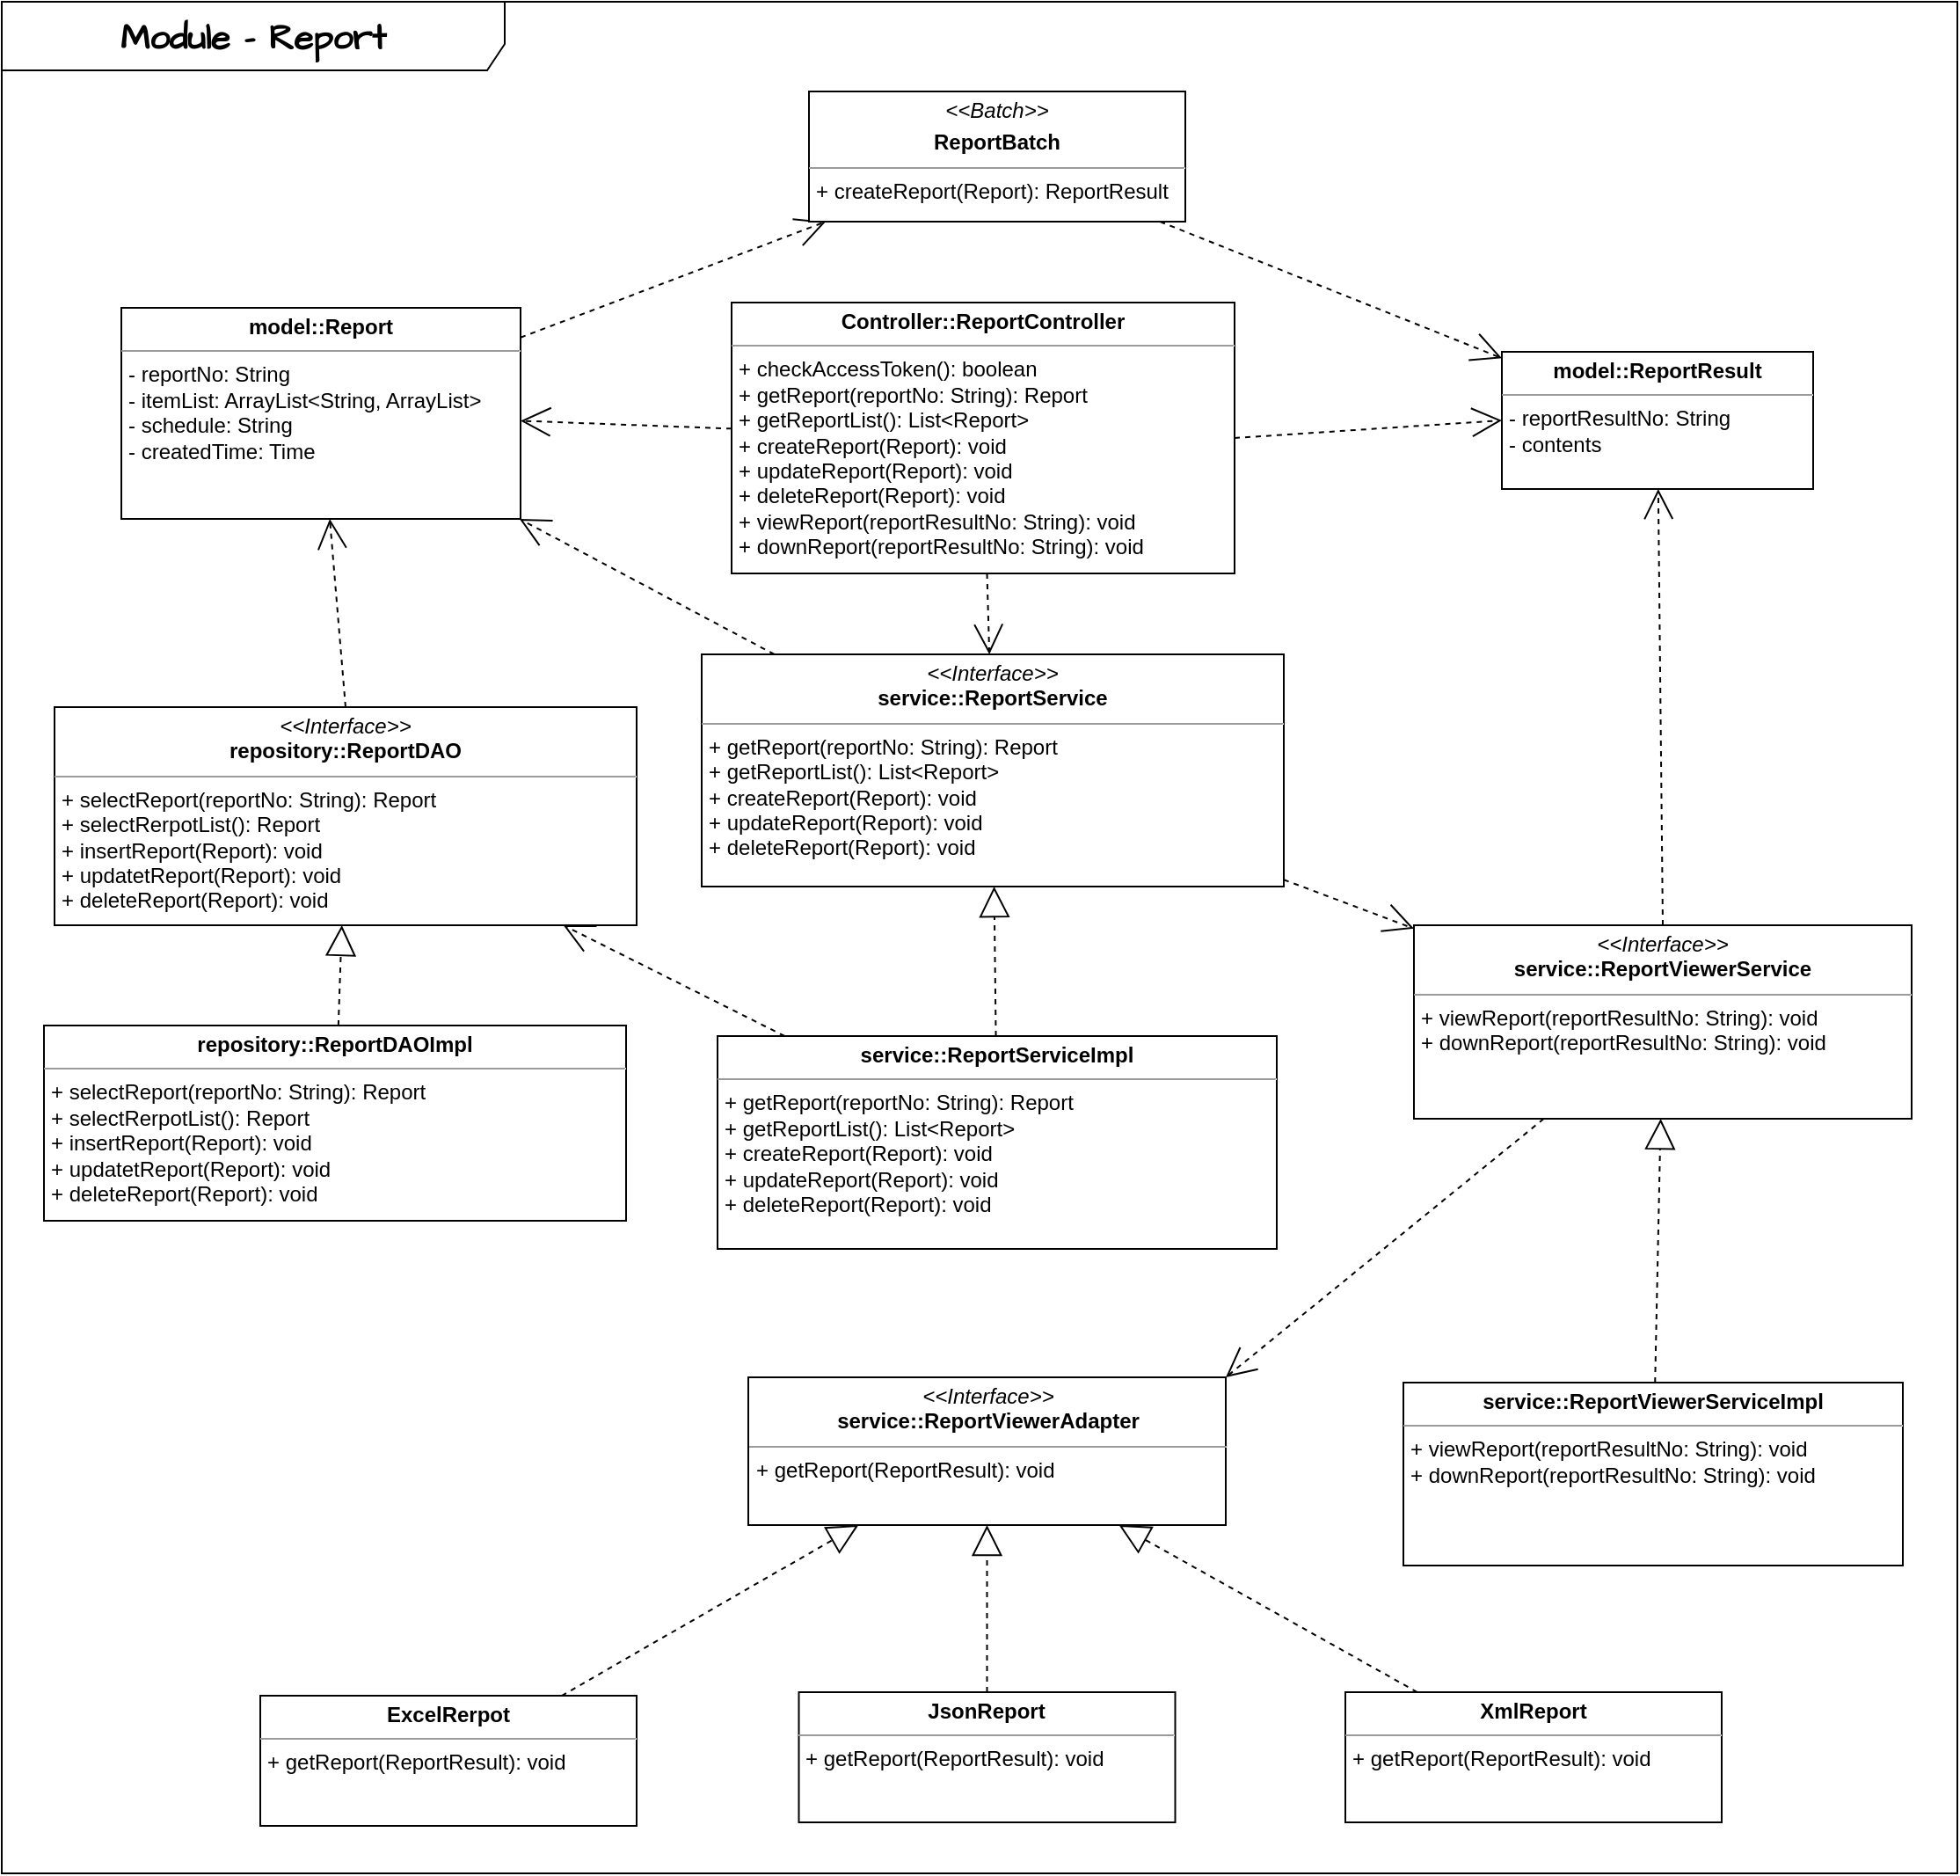 <mxfile version="21.7.2" type="github">
  <diagram name="페이지-1" id="T003YGj2wqtu8_AB9h0b">
    <mxGraphModel dx="915" dy="1569" grid="0" gridSize="10" guides="1" tooltips="1" connect="1" arrows="1" fold="1" page="0" pageScale="1" pageWidth="827" pageHeight="1169" math="0" shadow="0">
      <root>
        <mxCell id="0" />
        <mxCell id="1" parent="0" />
        <mxCell id="ioPRn64Ul-CGuy8rXFvU-2" value="&lt;b&gt;Module - Report&lt;/b&gt;" style="shape=umlFrame;whiteSpace=wrap;html=1;pointerEvents=0;hachureGap=4;fontFamily=Architects Daughter;fontSource=https%3A%2F%2Ffonts.googleapis.com%2Fcss%3Ffamily%3DArchitects%2BDaughter;fontSize=20;width=286;height=39;labelBackgroundColor=none;rounded=0;" vertex="1" parent="1">
          <mxGeometry x="1517" y="-62" width="1112" height="1064" as="geometry" />
        </mxCell>
        <mxCell id="ioPRn64Ul-CGuy8rXFvU-3" style="edgeStyle=none;shape=connector;rounded=0;hachureGap=4;orthogonalLoop=1;jettySize=auto;html=1;dashed=1;labelBackgroundColor=none;strokeColor=default;fontFamily=Architects Daughter;fontSource=https%3A%2F%2Ffonts.googleapis.com%2Fcss%3Ffamily%3DArchitects%2BDaughter;fontSize=16;fontColor=default;endArrow=open;endFill=0;endSize=15;" edge="1" parent="1" source="ioPRn64Ul-CGuy8rXFvU-9" target="ioPRn64Ul-CGuy8rXFvU-5">
          <mxGeometry relative="1" as="geometry" />
        </mxCell>
        <mxCell id="ioPRn64Ul-CGuy8rXFvU-4" style="edgeStyle=none;shape=connector;rounded=0;hachureGap=4;orthogonalLoop=1;jettySize=auto;html=1;dashed=1;labelBackgroundColor=none;strokeColor=default;fontFamily=Architects Daughter;fontSource=https%3A%2F%2Ffonts.googleapis.com%2Fcss%3Ffamily%3DArchitects%2BDaughter;fontSize=16;fontColor=default;endArrow=open;endFill=0;endSize=15;" edge="1" parent="1" source="ioPRn64Ul-CGuy8rXFvU-5" target="ioPRn64Ul-CGuy8rXFvU-13">
          <mxGeometry relative="1" as="geometry" />
        </mxCell>
        <mxCell id="ioPRn64Ul-CGuy8rXFvU-33" style="edgeStyle=none;shape=connector;rounded=0;hachureGap=4;orthogonalLoop=1;jettySize=auto;html=1;dashed=1;labelBackgroundColor=none;strokeColor=default;fontFamily=Architects Daughter;fontSource=https%3A%2F%2Ffonts.googleapis.com%2Fcss%3Ffamily%3DArchitects%2BDaughter;fontSize=16;fontColor=default;endArrow=open;endFill=0;endSize=15;" edge="1" parent="1" source="ioPRn64Ul-CGuy8rXFvU-5" target="ioPRn64Ul-CGuy8rXFvU-30">
          <mxGeometry relative="1" as="geometry" />
        </mxCell>
        <mxCell id="ioPRn64Ul-CGuy8rXFvU-5" value="&lt;p style=&quot;margin:0px;margin-top:4px;text-align:center;&quot;&gt;&lt;i&gt;&amp;lt;&amp;lt;Interface&amp;gt;&amp;gt;&lt;/i&gt;&lt;br&gt;&lt;b style=&quot;background-color: initial;&quot;&gt;service::ReportService&lt;/b&gt;&lt;/p&gt;&lt;p style=&quot;margin:0px;margin-top:4px;text-align:center;&quot;&gt;&lt;/p&gt;&lt;hr size=&quot;1&quot;&gt;&lt;p style=&quot;border-color: var(--border-color); margin: 0px 0px 0px 4px;&quot;&gt;+ getReport(reportNo: String): Report&lt;/p&gt;&lt;p style=&quot;border-color: var(--border-color); margin: 0px 0px 0px 4px;&quot;&gt;+ getReportList(): List&amp;lt;Report&amp;gt;&lt;/p&gt;&lt;p style=&quot;border-color: var(--border-color); margin: 0px 0px 0px 4px;&quot;&gt;+ createReport(Report): void&lt;/p&gt;&lt;p style=&quot;border-color: var(--border-color); margin: 0px 0px 0px 4px;&quot;&gt;+ updateReport(Report): void&lt;br style=&quot;border-color: var(--border-color);&quot;&gt;&lt;/p&gt;&lt;p style=&quot;border-color: var(--border-color); margin: 0px 0px 0px 4px;&quot;&gt;+ deleteReport(Report): void&lt;/p&gt;" style="verticalAlign=top;align=left;overflow=fill;fontSize=12;fontFamily=Helvetica;html=1;whiteSpace=wrap;" vertex="1" parent="1">
          <mxGeometry x="1915" y="309" width="331" height="132" as="geometry" />
        </mxCell>
        <mxCell id="ioPRn64Ul-CGuy8rXFvU-6" style="edgeStyle=none;shape=connector;rounded=0;hachureGap=4;orthogonalLoop=1;jettySize=auto;html=1;dashed=1;labelBackgroundColor=none;strokeColor=default;fontFamily=Architects Daughter;fontSource=https%3A%2F%2Ffonts.googleapis.com%2Fcss%3Ffamily%3DArchitects%2BDaughter;fontSize=16;fontColor=default;endArrow=open;endFill=0;endSize=15;exitX=0.5;exitY=0;exitDx=0;exitDy=0;" edge="1" parent="1" source="ioPRn64Ul-CGuy8rXFvU-7" target="ioPRn64Ul-CGuy8rXFvU-13">
          <mxGeometry relative="1" as="geometry" />
        </mxCell>
        <mxCell id="ioPRn64Ul-CGuy8rXFvU-7" value="&lt;p style=&quot;margin:0px;margin-top:4px;text-align:center;&quot;&gt;&lt;i&gt;&amp;lt;&amp;lt;Interface&amp;gt;&amp;gt;&lt;/i&gt;&lt;br&gt;&lt;b style=&quot;background-color: initial;&quot;&gt;repository::ReportDAO&lt;/b&gt;&lt;/p&gt;&lt;p style=&quot;margin:0px;margin-top:4px;text-align:center;&quot;&gt;&lt;/p&gt;&lt;hr size=&quot;1&quot;&gt;&lt;p style=&quot;margin:0px;margin-left:4px;&quot;&gt;+ selectReport(reportNo: String): Report&lt;/p&gt;&lt;p style=&quot;margin:0px;margin-left:4px;&quot;&gt;+ selectRerpotList(): Report&lt;/p&gt;&lt;p style=&quot;margin:0px;margin-left:4px;&quot;&gt;+ insertReport(Report): void&lt;/p&gt;&lt;p style=&quot;margin:0px;margin-left:4px;&quot;&gt;+ updatetReport(Report): void&lt;br&gt;&lt;/p&gt;&lt;p style=&quot;margin:0px;margin-left:4px;&quot;&gt;+ deleteReport(Report): void&lt;br&gt;&lt;/p&gt;" style="verticalAlign=top;align=left;overflow=fill;fontSize=12;fontFamily=Helvetica;html=1;whiteSpace=wrap;" vertex="1" parent="1">
          <mxGeometry x="1547" y="339" width="331" height="124" as="geometry" />
        </mxCell>
        <mxCell id="ioPRn64Ul-CGuy8rXFvU-8" style="edgeStyle=none;shape=connector;rounded=0;hachureGap=4;orthogonalLoop=1;jettySize=auto;html=1;dashed=1;labelBackgroundColor=none;strokeColor=default;fontFamily=Architects Daughter;fontSource=https%3A%2F%2Ffonts.googleapis.com%2Fcss%3Ffamily%3DArchitects%2BDaughter;fontSize=16;fontColor=default;endArrow=open;endFill=0;endSize=15;" edge="1" parent="1" source="ioPRn64Ul-CGuy8rXFvU-9" target="ioPRn64Ul-CGuy8rXFvU-13">
          <mxGeometry relative="1" as="geometry" />
        </mxCell>
        <mxCell id="ioPRn64Ul-CGuy8rXFvU-29" style="rounded=0;orthogonalLoop=1;jettySize=auto;html=1;exitX=1;exitY=0.5;exitDx=0;exitDy=0;entryX=0;entryY=0.5;entryDx=0;entryDy=0;dashed=1;labelBackgroundColor=none;endArrow=open;fontSize=16;fontFamily=Architects Daughter;hachureGap=4;fontSource=https%3A%2F%2Ffonts.googleapis.com%2Fcss%3Ffamily%3DArchitects%2BDaughter;endFill=0;endSize=15;" edge="1" parent="1" source="ioPRn64Ul-CGuy8rXFvU-9" target="ioPRn64Ul-CGuy8rXFvU-28">
          <mxGeometry relative="1" as="geometry" />
        </mxCell>
        <mxCell id="ioPRn64Ul-CGuy8rXFvU-9" value="&lt;p style=&quot;margin:0px;margin-top:4px;text-align:center;&quot;&gt;&lt;b style=&quot;background-color: initial;&quot;&gt;Controller::ReportController&lt;/b&gt;&lt;/p&gt;&lt;p style=&quot;margin:0px;margin-top:4px;text-align:center;&quot;&gt;&lt;/p&gt;&lt;hr size=&quot;1&quot;&gt;&lt;p style=&quot;margin:0px;margin-left:4px;&quot;&gt;+ checkAccessToken(): boolean&lt;/p&gt;&lt;p style=&quot;margin:0px;margin-left:4px;&quot;&gt;+ getReport(reportNo: String): Report&lt;/p&gt;&lt;p style=&quot;margin:0px;margin-left:4px;&quot;&gt;+ getReportList(): List&amp;lt;Report&amp;gt;&lt;/p&gt;&lt;p style=&quot;margin:0px;margin-left:4px;&quot;&gt;+ createReport(Report): void&lt;/p&gt;&lt;p style=&quot;margin:0px;margin-left:4px;&quot;&gt;+ updateReport(Report): void&lt;br&gt;&lt;/p&gt;&lt;p style=&quot;margin:0px;margin-left:4px;&quot;&gt;+ deleteReport(Report): void&lt;br&gt;&lt;/p&gt;&lt;p style=&quot;margin:0px;margin-left:4px;&quot;&gt;+ viewReport(reportResultNo: String): void&lt;/p&gt;&lt;p style=&quot;margin:0px;margin-left:4px;&quot;&gt;+ downReport(reportResultNo: String): void&lt;/p&gt;" style="verticalAlign=top;align=left;overflow=fill;fontSize=12;fontFamily=Helvetica;html=1;whiteSpace=wrap;" vertex="1" parent="1">
          <mxGeometry x="1932" y="109" width="286" height="154" as="geometry" />
        </mxCell>
        <mxCell id="ioPRn64Ul-CGuy8rXFvU-10" style="edgeStyle=none;shape=connector;rounded=0;hachureGap=4;orthogonalLoop=1;jettySize=auto;html=1;dashed=1;labelBackgroundColor=none;strokeColor=default;fontFamily=Architects Daughter;fontSource=https%3A%2F%2Ffonts.googleapis.com%2Fcss%3Ffamily%3DArchitects%2BDaughter;fontSize=16;fontColor=default;endArrow=open;endFill=0;endSize=15;" edge="1" parent="1" source="ioPRn64Ul-CGuy8rXFvU-12" target="ioPRn64Ul-CGuy8rXFvU-7">
          <mxGeometry relative="1" as="geometry" />
        </mxCell>
        <mxCell id="ioPRn64Ul-CGuy8rXFvU-11" style="edgeStyle=none;shape=connector;rounded=0;hachureGap=4;orthogonalLoop=1;jettySize=auto;html=1;dashed=1;labelBackgroundColor=none;strokeColor=default;fontFamily=Architects Daughter;fontSource=https%3A%2F%2Ffonts.googleapis.com%2Fcss%3Ffamily%3DArchitects%2BDaughter;fontSize=16;fontColor=default;endArrow=block;endFill=0;endSize=15;" edge="1" parent="1" source="ioPRn64Ul-CGuy8rXFvU-12" target="ioPRn64Ul-CGuy8rXFvU-5">
          <mxGeometry relative="1" as="geometry" />
        </mxCell>
        <mxCell id="ioPRn64Ul-CGuy8rXFvU-12" value="&lt;p style=&quot;margin:0px;margin-top:4px;text-align:center;&quot;&gt;&lt;b style=&quot;background-color: initial;&quot;&gt;service::ReportServiceImpl&lt;/b&gt;&lt;/p&gt;&lt;p style=&quot;margin:0px;margin-top:4px;text-align:center;&quot;&gt;&lt;/p&gt;&lt;hr size=&quot;1&quot;&gt;&lt;p style=&quot;border-color: var(--border-color); margin: 0px 0px 0px 4px;&quot;&gt;+ getReport(reportNo: String): Report&lt;/p&gt;&lt;p style=&quot;border-color: var(--border-color); margin: 0px 0px 0px 4px;&quot;&gt;+ getReportList(): List&amp;lt;Report&amp;gt;&lt;/p&gt;&lt;p style=&quot;border-color: var(--border-color); margin: 0px 0px 0px 4px;&quot;&gt;+ createReport(Report): void&lt;/p&gt;&lt;p style=&quot;border-color: var(--border-color); margin: 0px 0px 0px 4px;&quot;&gt;+ updateReport(Report): void&lt;br style=&quot;border-color: var(--border-color);&quot;&gt;&lt;/p&gt;&lt;p style=&quot;border-color: var(--border-color); margin: 0px 0px 0px 4px;&quot;&gt;+ deleteReport(Report): void&lt;/p&gt;" style="verticalAlign=top;align=left;overflow=fill;fontSize=12;fontFamily=Helvetica;html=1;whiteSpace=wrap;" vertex="1" parent="1">
          <mxGeometry x="1924" y="526" width="318" height="121" as="geometry" />
        </mxCell>
        <mxCell id="ioPRn64Ul-CGuy8rXFvU-47" style="edgeStyle=none;shape=connector;rounded=0;hachureGap=4;orthogonalLoop=1;jettySize=auto;html=1;dashed=1;labelBackgroundColor=none;strokeColor=default;fontFamily=Architects Daughter;fontSource=https%3A%2F%2Ffonts.googleapis.com%2Fcss%3Ffamily%3DArchitects%2BDaughter;fontSize=16;fontColor=default;endArrow=open;endFill=0;endSize=15;" edge="1" parent="1" source="ioPRn64Ul-CGuy8rXFvU-13" target="ioPRn64Ul-CGuy8rXFvU-46">
          <mxGeometry relative="1" as="geometry" />
        </mxCell>
        <mxCell id="ioPRn64Ul-CGuy8rXFvU-13" value="&lt;p style=&quot;margin:0px;margin-top:4px;text-align:center;&quot;&gt;&lt;b style=&quot;background-color: initial;&quot;&gt;model::Report&lt;/b&gt;&lt;/p&gt;&lt;p style=&quot;margin:0px;margin-top:4px;text-align:center;&quot;&gt;&lt;/p&gt;&lt;hr size=&quot;1&quot;&gt;&lt;p style=&quot;margin:0px;margin-left:4px;&quot;&gt;- reportNo: String&lt;/p&gt;&lt;p style=&quot;margin:0px;margin-left:4px;&quot;&gt;- itemList: ArrayList&amp;lt;String, ArrayList&amp;gt;&lt;/p&gt;&lt;p style=&quot;margin:0px;margin-left:4px;&quot;&gt;&lt;span style=&quot;background-color: initial;&quot;&gt;- schedule: String&lt;/span&gt;&lt;br&gt;&lt;/p&gt;&lt;p style=&quot;margin:0px;margin-left:4px;&quot;&gt;- createdTime: Time&lt;/p&gt;" style="verticalAlign=top;align=left;overflow=fill;fontSize=12;fontFamily=Helvetica;html=1;whiteSpace=wrap;" vertex="1" parent="1">
          <mxGeometry x="1585" y="112" width="227" height="120" as="geometry" />
        </mxCell>
        <mxCell id="ioPRn64Ul-CGuy8rXFvU-14" style="edgeStyle=none;shape=connector;rounded=0;hachureGap=4;orthogonalLoop=1;jettySize=auto;html=1;dashed=1;labelBackgroundColor=none;strokeColor=default;fontFamily=Architects Daughter;fontSource=https%3A%2F%2Ffonts.googleapis.com%2Fcss%3Ffamily%3DArchitects%2BDaughter;fontSize=16;fontColor=default;endArrow=block;endFill=0;endSize=15;" edge="1" parent="1" source="ioPRn64Ul-CGuy8rXFvU-15" target="ioPRn64Ul-CGuy8rXFvU-7">
          <mxGeometry relative="1" as="geometry" />
        </mxCell>
        <mxCell id="ioPRn64Ul-CGuy8rXFvU-15" value="&lt;p style=&quot;margin:0px;margin-top:4px;text-align:center;&quot;&gt;&lt;b style=&quot;background-color: initial;&quot;&gt;repository::ReportDAOImpl&lt;/b&gt;&lt;/p&gt;&lt;p style=&quot;margin:0px;margin-top:4px;text-align:center;&quot;&gt;&lt;/p&gt;&lt;hr size=&quot;1&quot;&gt;&lt;p style=&quot;border-color: var(--border-color); margin: 0px 0px 0px 4px;&quot;&gt;+ selectReport(reportNo: String): Report&lt;/p&gt;&lt;p style=&quot;border-color: var(--border-color); margin: 0px 0px 0px 4px;&quot;&gt;+ selectRerpotList(): Report&lt;/p&gt;&lt;p style=&quot;border-color: var(--border-color); margin: 0px 0px 0px 4px;&quot;&gt;+ insertReport(Report): void&lt;/p&gt;&lt;p style=&quot;border-color: var(--border-color); margin: 0px 0px 0px 4px;&quot;&gt;+ updatetReport(Report): void&lt;br style=&quot;border-color: var(--border-color);&quot;&gt;&lt;/p&gt;&lt;p style=&quot;border-color: var(--border-color); margin: 0px 0px 0px 4px;&quot;&gt;+ deleteReport(Report): void&lt;/p&gt;" style="verticalAlign=top;align=left;overflow=fill;fontSize=12;fontFamily=Helvetica;html=1;whiteSpace=wrap;" vertex="1" parent="1">
          <mxGeometry x="1541" y="520" width="331" height="111" as="geometry" />
        </mxCell>
        <mxCell id="ioPRn64Ul-CGuy8rXFvU-28" value="&lt;p style=&quot;margin:0px;margin-top:4px;text-align:center;&quot;&gt;&lt;b style=&quot;background-color: initial;&quot;&gt;model::ReportResult&lt;/b&gt;&lt;/p&gt;&lt;p style=&quot;margin:0px;margin-top:4px;text-align:center;&quot;&gt;&lt;/p&gt;&lt;hr size=&quot;1&quot;&gt;&lt;p style=&quot;margin:0px;margin-left:4px;&quot;&gt;- reportResultNo: String&lt;/p&gt;&lt;p style=&quot;margin:0px;margin-left:4px;&quot;&gt;- contents&lt;/p&gt;" style="verticalAlign=top;align=left;overflow=fill;fontSize=12;fontFamily=Helvetica;html=1;whiteSpace=wrap;" vertex="1" parent="1">
          <mxGeometry x="2370" y="137" width="177" height="78" as="geometry" />
        </mxCell>
        <mxCell id="ioPRn64Ul-CGuy8rXFvU-32" style="edgeStyle=none;shape=connector;rounded=0;hachureGap=4;orthogonalLoop=1;jettySize=auto;html=1;exitX=0.5;exitY=0;exitDx=0;exitDy=0;dashed=1;labelBackgroundColor=none;strokeColor=default;fontFamily=Architects Daughter;fontSource=https%3A%2F%2Ffonts.googleapis.com%2Fcss%3Ffamily%3DArchitects%2BDaughter;fontSize=16;fontColor=default;endArrow=open;endFill=0;endSize=15;" edge="1" parent="1" source="ioPRn64Ul-CGuy8rXFvU-30" target="ioPRn64Ul-CGuy8rXFvU-28">
          <mxGeometry relative="1" as="geometry" />
        </mxCell>
        <mxCell id="ioPRn64Ul-CGuy8rXFvU-36" style="edgeStyle=none;shape=connector;rounded=0;hachureGap=4;orthogonalLoop=1;jettySize=auto;html=1;dashed=1;labelBackgroundColor=none;strokeColor=default;fontFamily=Architects Daughter;fontSource=https%3A%2F%2Ffonts.googleapis.com%2Fcss%3Ffamily%3DArchitects%2BDaughter;fontSize=16;fontColor=default;endArrow=open;endFill=0;endSize=15;entryX=1;entryY=0;entryDx=0;entryDy=0;" edge="1" parent="1" source="ioPRn64Ul-CGuy8rXFvU-30" target="ioPRn64Ul-CGuy8rXFvU-35">
          <mxGeometry relative="1" as="geometry" />
        </mxCell>
        <mxCell id="ioPRn64Ul-CGuy8rXFvU-30" value="&lt;p style=&quot;margin:0px;margin-top:4px;text-align:center;&quot;&gt;&lt;i&gt;&amp;lt;&amp;lt;Interface&amp;gt;&amp;gt;&lt;/i&gt;&lt;br&gt;&lt;b style=&quot;background-color: initial;&quot;&gt;service::ReportViewerService&lt;/b&gt;&lt;/p&gt;&lt;p style=&quot;margin:0px;margin-top:4px;text-align:center;&quot;&gt;&lt;/p&gt;&lt;hr size=&quot;1&quot;&gt;&lt;p style=&quot;border-color: var(--border-color); margin: 0px 0px 0px 4px;&quot;&gt;+ viewReport(reportResultNo: String): void&lt;/p&gt;&lt;p style=&quot;border-color: var(--border-color); margin: 0px 0px 0px 4px;&quot;&gt;+ downReport(reportResultNo: String): void&lt;/p&gt;" style="verticalAlign=top;align=left;overflow=fill;fontSize=12;fontFamily=Helvetica;html=1;whiteSpace=wrap;" vertex="1" parent="1">
          <mxGeometry x="2320" y="463" width="283" height="110" as="geometry" />
        </mxCell>
        <mxCell id="ioPRn64Ul-CGuy8rXFvU-34" style="edgeStyle=none;shape=connector;rounded=0;hachureGap=4;orthogonalLoop=1;jettySize=auto;html=1;dashed=1;labelBackgroundColor=none;strokeColor=default;fontFamily=Architects Daughter;fontSource=https%3A%2F%2Ffonts.googleapis.com%2Fcss%3Ffamily%3DArchitects%2BDaughter;fontSize=16;fontColor=default;endArrow=block;endFill=0;endSize=15;" edge="1" parent="1" source="ioPRn64Ul-CGuy8rXFvU-31" target="ioPRn64Ul-CGuy8rXFvU-30">
          <mxGeometry relative="1" as="geometry" />
        </mxCell>
        <mxCell id="ioPRn64Ul-CGuy8rXFvU-31" value="&lt;p style=&quot;margin:0px;margin-top:4px;text-align:center;&quot;&gt;&lt;b style=&quot;background-color: initial;&quot;&gt;service::ReportViewerServiceImpl&lt;/b&gt;&lt;/p&gt;&lt;p style=&quot;margin:0px;margin-top:4px;text-align:center;&quot;&gt;&lt;/p&gt;&lt;hr size=&quot;1&quot;&gt;&lt;p style=&quot;border-color: var(--border-color); margin: 0px 0px 0px 4px;&quot;&gt;+ viewReport(reportResultNo: String): void&lt;/p&gt;&lt;p style=&quot;border-color: var(--border-color); margin: 0px 0px 0px 4px;&quot;&gt;+ downReport(reportResultNo: String): void&lt;/p&gt;" style="verticalAlign=top;align=left;overflow=fill;fontSize=12;fontFamily=Helvetica;html=1;whiteSpace=wrap;" vertex="1" parent="1">
          <mxGeometry x="2314" y="723" width="284" height="104" as="geometry" />
        </mxCell>
        <mxCell id="ioPRn64Ul-CGuy8rXFvU-35" value="&lt;p style=&quot;margin:0px;margin-top:4px;text-align:center;&quot;&gt;&lt;i&gt;&amp;lt;&amp;lt;Interface&amp;gt;&amp;gt;&lt;/i&gt;&lt;br&gt;&lt;b style=&quot;background-color: initial;&quot;&gt;service::ReportViewerAdapter&lt;/b&gt;&lt;/p&gt;&lt;p style=&quot;margin:0px;margin-top:4px;text-align:center;&quot;&gt;&lt;/p&gt;&lt;hr size=&quot;1&quot;&gt;&lt;p style=&quot;border-color: var(--border-color); margin: 0px 0px 0px 4px;&quot;&gt;+ getReport(ReportResult): void&lt;/p&gt;&lt;p style=&quot;border-color: var(--border-color); margin: 0px 0px 0px 4px;&quot;&gt;&lt;br&gt;&lt;/p&gt;" style="verticalAlign=top;align=left;overflow=fill;fontSize=12;fontFamily=Helvetica;html=1;whiteSpace=wrap;" vertex="1" parent="1">
          <mxGeometry x="1941.5" y="720" width="271.5" height="84" as="geometry" />
        </mxCell>
        <mxCell id="ioPRn64Ul-CGuy8rXFvU-43" style="edgeStyle=none;shape=connector;rounded=0;hachureGap=4;orthogonalLoop=1;jettySize=auto;html=1;dashed=1;labelBackgroundColor=none;strokeColor=default;fontFamily=Architects Daughter;fontSource=https%3A%2F%2Ffonts.googleapis.com%2Fcss%3Ffamily%3DArchitects%2BDaughter;fontSize=16;fontColor=default;endArrow=block;endFill=0;endSize=15;" edge="1" parent="1" source="ioPRn64Ul-CGuy8rXFvU-40" target="ioPRn64Ul-CGuy8rXFvU-35">
          <mxGeometry relative="1" as="geometry" />
        </mxCell>
        <mxCell id="ioPRn64Ul-CGuy8rXFvU-40" value="&lt;p style=&quot;margin:0px;margin-top:4px;text-align:center;&quot;&gt;&lt;b&gt;ExcelRerpot&lt;/b&gt;&lt;/p&gt;&lt;p style=&quot;margin:0px;margin-top:4px;text-align:center;&quot;&gt;&lt;/p&gt;&lt;hr size=&quot;1&quot;&gt;&lt;p style=&quot;border-color: var(--border-color); margin: 0px 0px 0px 4px;&quot;&gt;+ getReport(ReportResult): void&lt;/p&gt;&lt;p style=&quot;border-color: var(--border-color); margin: 0px 0px 0px 4px;&quot;&gt;&lt;br&gt;&lt;/p&gt;" style="verticalAlign=top;align=left;overflow=fill;fontSize=12;fontFamily=Helvetica;html=1;whiteSpace=wrap;" vertex="1" parent="1">
          <mxGeometry x="1664" y="901" width="214" height="74" as="geometry" />
        </mxCell>
        <mxCell id="ioPRn64Ul-CGuy8rXFvU-44" style="edgeStyle=none;shape=connector;rounded=0;hachureGap=4;orthogonalLoop=1;jettySize=auto;html=1;dashed=1;labelBackgroundColor=none;strokeColor=default;fontFamily=Architects Daughter;fontSource=https%3A%2F%2Ffonts.googleapis.com%2Fcss%3Ffamily%3DArchitects%2BDaughter;fontSize=16;fontColor=default;endArrow=block;endFill=0;endSize=15;" edge="1" parent="1" source="ioPRn64Ul-CGuy8rXFvU-41" target="ioPRn64Ul-CGuy8rXFvU-35">
          <mxGeometry relative="1" as="geometry" />
        </mxCell>
        <mxCell id="ioPRn64Ul-CGuy8rXFvU-41" value="&lt;p style=&quot;margin:0px;margin-top:4px;text-align:center;&quot;&gt;&lt;b&gt;JsonReport&lt;/b&gt;&lt;/p&gt;&lt;p style=&quot;margin:0px;margin-top:4px;text-align:center;&quot;&gt;&lt;/p&gt;&lt;hr size=&quot;1&quot;&gt;&lt;p style=&quot;border-color: var(--border-color); margin: 0px 0px 0px 4px;&quot;&gt;+ getReport(ReportResult): void&lt;/p&gt;&lt;p style=&quot;border-color: var(--border-color); margin: 0px 0px 0px 4px;&quot;&gt;&lt;br&gt;&lt;/p&gt;" style="verticalAlign=top;align=left;overflow=fill;fontSize=12;fontFamily=Helvetica;html=1;whiteSpace=wrap;" vertex="1" parent="1">
          <mxGeometry x="1970.25" y="899" width="214" height="74" as="geometry" />
        </mxCell>
        <mxCell id="ioPRn64Ul-CGuy8rXFvU-45" style="edgeStyle=none;shape=connector;rounded=0;hachureGap=4;orthogonalLoop=1;jettySize=auto;html=1;dashed=1;labelBackgroundColor=none;strokeColor=default;fontFamily=Architects Daughter;fontSource=https%3A%2F%2Ffonts.googleapis.com%2Fcss%3Ffamily%3DArchitects%2BDaughter;fontSize=16;fontColor=default;endArrow=block;endFill=0;endSize=15;" edge="1" parent="1" source="ioPRn64Ul-CGuy8rXFvU-42" target="ioPRn64Ul-CGuy8rXFvU-35">
          <mxGeometry relative="1" as="geometry" />
        </mxCell>
        <mxCell id="ioPRn64Ul-CGuy8rXFvU-42" value="&lt;p style=&quot;margin:0px;margin-top:4px;text-align:center;&quot;&gt;&lt;b&gt;XmlReport&lt;/b&gt;&lt;/p&gt;&lt;p style=&quot;margin:0px;margin-top:4px;text-align:center;&quot;&gt;&lt;/p&gt;&lt;hr size=&quot;1&quot;&gt;&lt;p style=&quot;border-color: var(--border-color); margin: 0px 0px 0px 4px;&quot;&gt;+ getReport(ReportResult): void&lt;/p&gt;&lt;p style=&quot;border-color: var(--border-color); margin: 0px 0px 0px 4px;&quot;&gt;&lt;br&gt;&lt;/p&gt;" style="verticalAlign=top;align=left;overflow=fill;fontSize=12;fontFamily=Helvetica;html=1;whiteSpace=wrap;" vertex="1" parent="1">
          <mxGeometry x="2281" y="899" width="214" height="74" as="geometry" />
        </mxCell>
        <mxCell id="ioPRn64Ul-CGuy8rXFvU-48" style="edgeStyle=none;shape=connector;rounded=0;hachureGap=4;orthogonalLoop=1;jettySize=auto;html=1;dashed=1;labelBackgroundColor=none;strokeColor=default;fontFamily=Architects Daughter;fontSource=https%3A%2F%2Ffonts.googleapis.com%2Fcss%3Ffamily%3DArchitects%2BDaughter;fontSize=16;fontColor=default;endArrow=open;endFill=0;endSize=15;" edge="1" parent="1" source="ioPRn64Ul-CGuy8rXFvU-46" target="ioPRn64Ul-CGuy8rXFvU-28">
          <mxGeometry relative="1" as="geometry" />
        </mxCell>
        <mxCell id="ioPRn64Ul-CGuy8rXFvU-46" value="&lt;p style=&quot;margin:0px;margin-top:4px;text-align:center;&quot;&gt;&lt;i&gt;&amp;lt;&amp;lt;Batch&amp;gt;&amp;gt;&lt;/i&gt;&lt;/p&gt;&lt;p style=&quot;margin:0px;margin-top:4px;text-align:center;&quot;&gt;&lt;b&gt;ReportBatch&lt;/b&gt;&lt;/p&gt;&lt;p style=&quot;margin:0px;margin-top:4px;text-align:center;&quot;&gt;&lt;/p&gt;&lt;hr size=&quot;1&quot;&gt;&lt;p style=&quot;border-color: var(--border-color); margin: 0px 0px 0px 4px;&quot;&gt;+ createReport(Report): ReportResult&lt;/p&gt;&lt;p style=&quot;border-color: var(--border-color); margin: 0px 0px 0px 4px;&quot;&gt;&lt;br&gt;&lt;/p&gt;" style="verticalAlign=top;align=left;overflow=fill;fontSize=12;fontFamily=Helvetica;html=1;whiteSpace=wrap;" vertex="1" parent="1">
          <mxGeometry x="1976" y="-11" width="214" height="74" as="geometry" />
        </mxCell>
      </root>
    </mxGraphModel>
  </diagram>
</mxfile>
